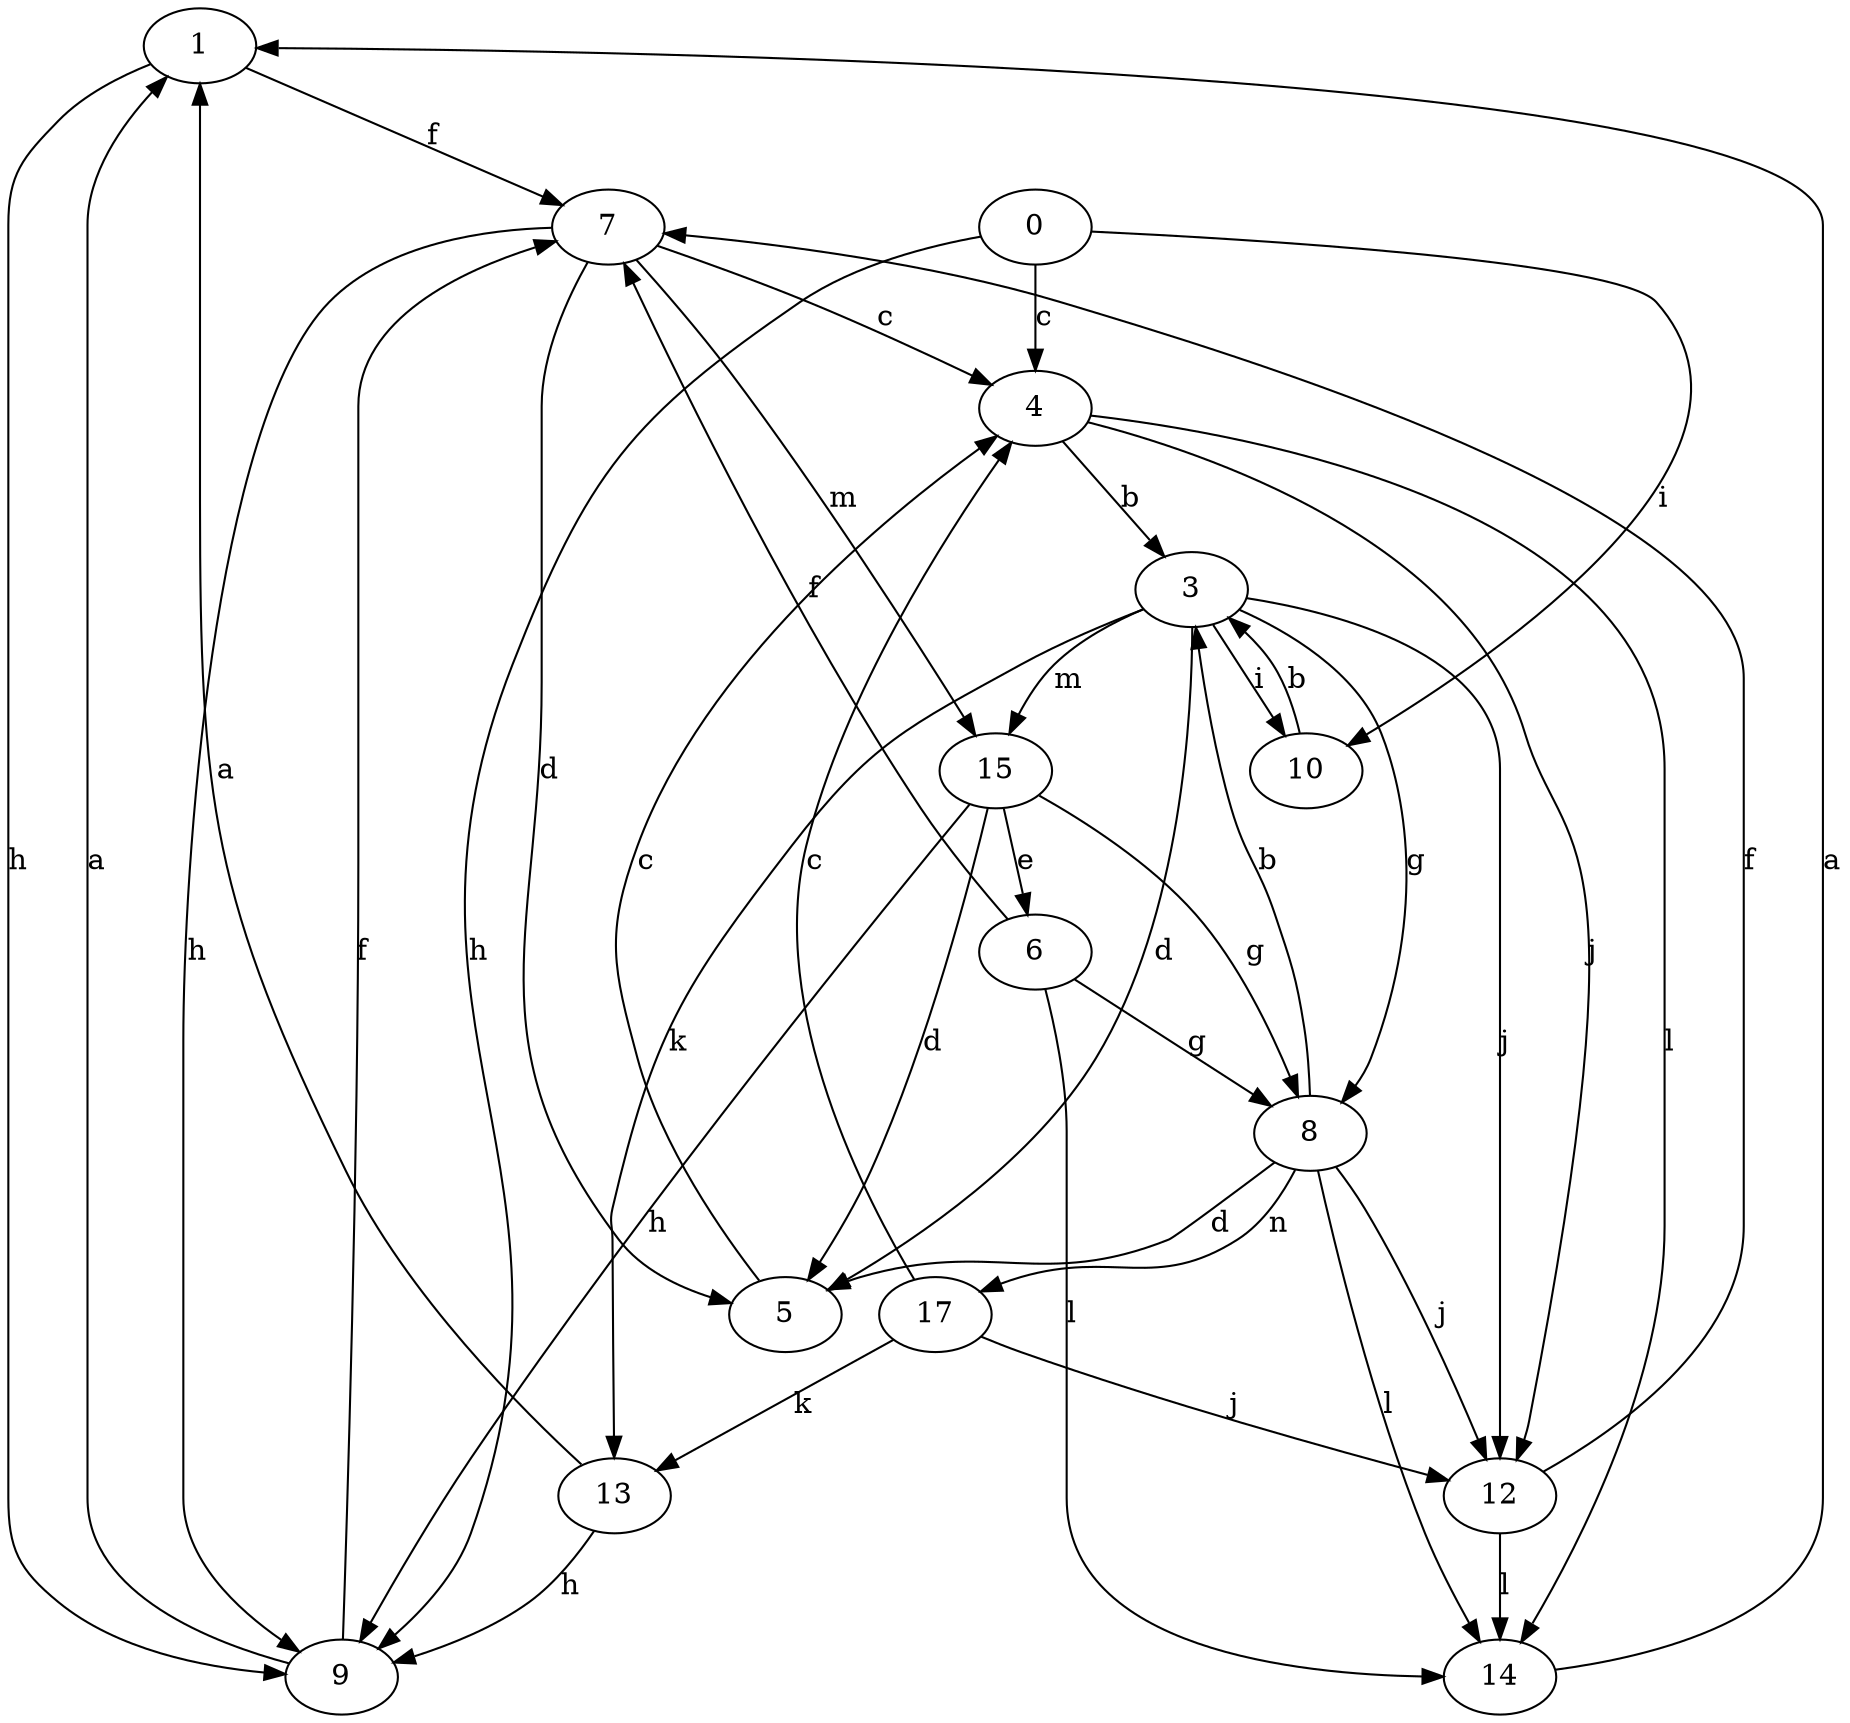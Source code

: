 strict digraph  {
1;
3;
4;
5;
6;
7;
8;
9;
10;
0;
12;
13;
14;
15;
17;
1 -> 7  [label=f];
1 -> 9  [label=h];
3 -> 5  [label=d];
3 -> 8  [label=g];
3 -> 10  [label=i];
3 -> 12  [label=j];
3 -> 13  [label=k];
3 -> 15  [label=m];
4 -> 3  [label=b];
4 -> 12  [label=j];
4 -> 14  [label=l];
5 -> 4  [label=c];
6 -> 7  [label=f];
6 -> 8  [label=g];
6 -> 14  [label=l];
7 -> 4  [label=c];
7 -> 5  [label=d];
7 -> 9  [label=h];
7 -> 15  [label=m];
8 -> 3  [label=b];
8 -> 5  [label=d];
8 -> 12  [label=j];
8 -> 14  [label=l];
8 -> 17  [label=n];
9 -> 1  [label=a];
9 -> 7  [label=f];
10 -> 3  [label=b];
0 -> 4  [label=c];
0 -> 9  [label=h];
0 -> 10  [label=i];
12 -> 7  [label=f];
12 -> 14  [label=l];
13 -> 1  [label=a];
13 -> 9  [label=h];
14 -> 1  [label=a];
15 -> 5  [label=d];
15 -> 6  [label=e];
15 -> 8  [label=g];
15 -> 9  [label=h];
17 -> 4  [label=c];
17 -> 12  [label=j];
17 -> 13  [label=k];
}
